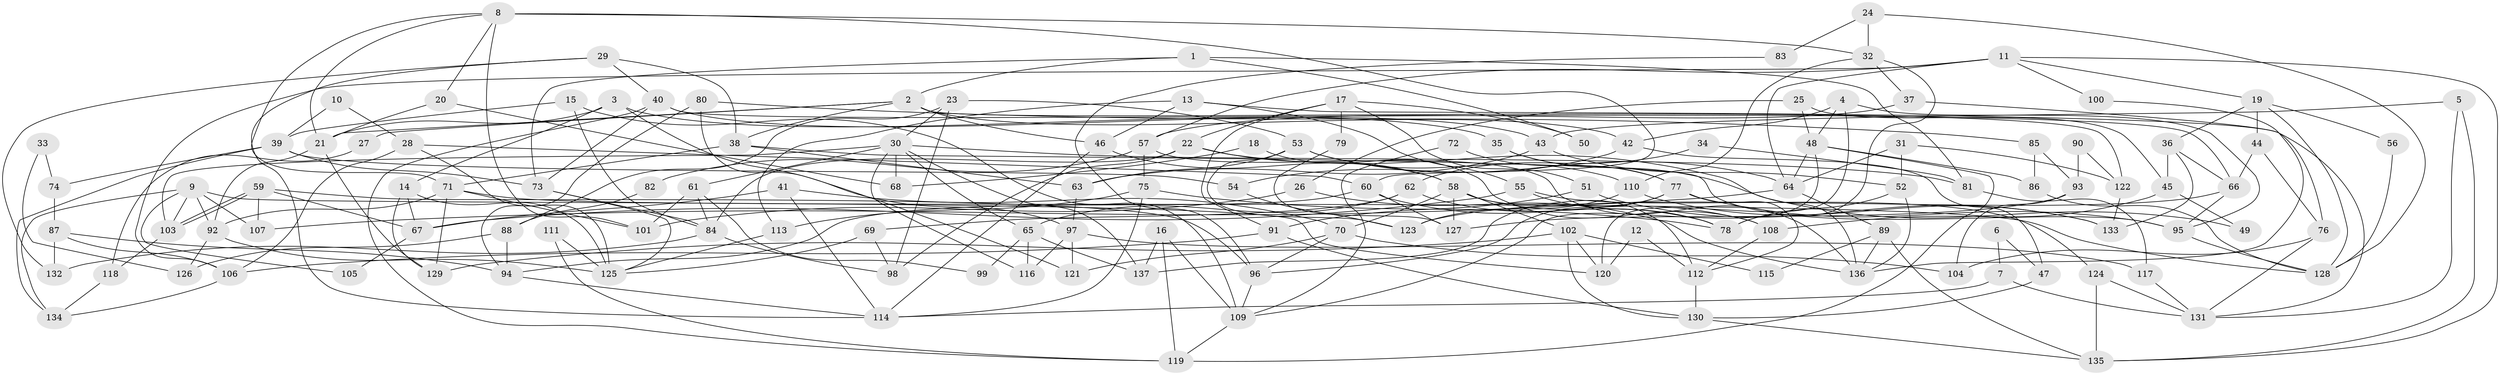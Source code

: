 // coarse degree distribution, {7: 0.13043478260869565, 8: 0.10144927536231885, 3: 0.13043478260869565, 6: 0.17391304347826086, 4: 0.2463768115942029, 5: 0.13043478260869565, 9: 0.014492753623188406, 10: 0.043478260869565216, 2: 0.028985507246376812}
// Generated by graph-tools (version 1.1) at 2025/37/03/04/25 23:37:04]
// undirected, 137 vertices, 274 edges
graph export_dot {
  node [color=gray90,style=filled];
  1;
  2;
  3;
  4;
  5;
  6;
  7;
  8;
  9;
  10;
  11;
  12;
  13;
  14;
  15;
  16;
  17;
  18;
  19;
  20;
  21;
  22;
  23;
  24;
  25;
  26;
  27;
  28;
  29;
  30;
  31;
  32;
  33;
  34;
  35;
  36;
  37;
  38;
  39;
  40;
  41;
  42;
  43;
  44;
  45;
  46;
  47;
  48;
  49;
  50;
  51;
  52;
  53;
  54;
  55;
  56;
  57;
  58;
  59;
  60;
  61;
  62;
  63;
  64;
  65;
  66;
  67;
  68;
  69;
  70;
  71;
  72;
  73;
  74;
  75;
  76;
  77;
  78;
  79;
  80;
  81;
  82;
  83;
  84;
  85;
  86;
  87;
  88;
  89;
  90;
  91;
  92;
  93;
  94;
  95;
  96;
  97;
  98;
  99;
  100;
  101;
  102;
  103;
  104;
  105;
  106;
  107;
  108;
  109;
  110;
  111;
  112;
  113;
  114;
  115;
  116;
  117;
  118;
  119;
  120;
  121;
  122;
  123;
  124;
  125;
  126;
  127;
  128;
  129;
  130;
  131;
  132;
  133;
  134;
  135;
  136;
  137;
  1 -- 73;
  1 -- 2;
  1 -- 50;
  1 -- 81;
  2 -- 21;
  2 -- 38;
  2 -- 27;
  2 -- 42;
  2 -- 46;
  2 -- 122;
  3 -- 21;
  3 -- 35;
  3 -- 14;
  3 -- 97;
  4 -- 95;
  4 -- 48;
  4 -- 42;
  4 -- 120;
  5 -- 43;
  5 -- 135;
  5 -- 131;
  6 -- 47;
  6 -- 7;
  7 -- 131;
  7 -- 114;
  8 -- 71;
  8 -- 60;
  8 -- 20;
  8 -- 21;
  8 -- 32;
  8 -- 101;
  9 -- 120;
  9 -- 107;
  9 -- 92;
  9 -- 103;
  9 -- 105;
  9 -- 134;
  10 -- 28;
  10 -- 39;
  11 -- 106;
  11 -- 57;
  11 -- 19;
  11 -- 64;
  11 -- 100;
  11 -- 135;
  12 -- 120;
  12 -- 112;
  13 -- 131;
  13 -- 46;
  13 -- 55;
  13 -- 113;
  14 -- 129;
  14 -- 67;
  14 -- 125;
  15 -- 109;
  15 -- 84;
  15 -- 39;
  16 -- 119;
  16 -- 109;
  16 -- 137;
  17 -- 22;
  17 -- 91;
  17 -- 50;
  17 -- 51;
  17 -- 79;
  18 -- 68;
  18 -- 108;
  19 -- 36;
  19 -- 44;
  19 -- 56;
  19 -- 128;
  20 -- 21;
  20 -- 68;
  21 -- 92;
  21 -- 129;
  22 -- 58;
  22 -- 84;
  22 -- 49;
  22 -- 98;
  23 -- 30;
  23 -- 98;
  23 -- 53;
  23 -- 88;
  24 -- 128;
  24 -- 32;
  24 -- 83;
  25 -- 48;
  25 -- 26;
  25 -- 45;
  26 -- 136;
  26 -- 101;
  27 -- 118;
  28 -- 106;
  28 -- 125;
  28 -- 60;
  29 -- 114;
  29 -- 38;
  29 -- 40;
  29 -- 132;
  30 -- 137;
  30 -- 103;
  30 -- 61;
  30 -- 65;
  30 -- 68;
  30 -- 81;
  30 -- 116;
  31 -- 64;
  31 -- 52;
  31 -- 122;
  32 -- 110;
  32 -- 37;
  32 -- 78;
  33 -- 126;
  33 -- 74;
  34 -- 81;
  34 -- 62;
  35 -- 77;
  35 -- 136;
  36 -- 133;
  36 -- 66;
  36 -- 45;
  37 -- 57;
  37 -- 76;
  38 -- 95;
  38 -- 63;
  38 -- 71;
  39 -- 73;
  39 -- 54;
  39 -- 74;
  39 -- 134;
  40 -- 73;
  40 -- 43;
  40 -- 66;
  40 -- 119;
  41 -- 114;
  41 -- 70;
  41 -- 67;
  42 -- 47;
  42 -- 54;
  43 -- 63;
  43 -- 52;
  44 -- 76;
  44 -- 66;
  45 -- 49;
  45 -- 108;
  46 -- 58;
  46 -- 114;
  47 -- 130;
  48 -- 119;
  48 -- 64;
  48 -- 86;
  48 -- 109;
  51 -- 133;
  51 -- 91;
  52 -- 78;
  52 -- 136;
  53 -- 123;
  53 -- 63;
  53 -- 64;
  53 -- 110;
  54 -- 123;
  55 -- 67;
  55 -- 78;
  55 -- 124;
  56 -- 128;
  57 -- 136;
  57 -- 75;
  57 -- 82;
  58 -- 78;
  58 -- 102;
  58 -- 70;
  58 -- 112;
  58 -- 127;
  59 -- 67;
  59 -- 103;
  59 -- 103;
  59 -- 96;
  59 -- 107;
  60 -- 108;
  60 -- 94;
  60 -- 127;
  61 -- 101;
  61 -- 84;
  61 -- 99;
  62 -- 78;
  62 -- 65;
  62 -- 69;
  63 -- 97;
  64 -- 89;
  64 -- 107;
  65 -- 137;
  65 -- 99;
  65 -- 116;
  66 -- 95;
  66 -- 123;
  67 -- 105;
  69 -- 125;
  69 -- 98;
  70 -- 121;
  70 -- 96;
  70 -- 104;
  71 -- 92;
  71 -- 101;
  71 -- 128;
  71 -- 129;
  72 -- 77;
  72 -- 109;
  73 -- 125;
  73 -- 84;
  74 -- 87;
  75 -- 78;
  75 -- 114;
  75 -- 113;
  76 -- 131;
  76 -- 104;
  77 -- 95;
  77 -- 96;
  77 -- 112;
  77 -- 137;
  79 -- 127;
  80 -- 94;
  80 -- 85;
  80 -- 121;
  81 -- 117;
  82 -- 88;
  83 -- 96;
  84 -- 98;
  84 -- 132;
  85 -- 93;
  85 -- 86;
  86 -- 128;
  87 -- 132;
  87 -- 106;
  87 -- 94;
  88 -- 94;
  88 -- 126;
  89 -- 135;
  89 -- 115;
  89 -- 136;
  90 -- 93;
  90 -- 122;
  91 -- 130;
  91 -- 106;
  92 -- 125;
  92 -- 126;
  93 -- 104;
  93 -- 127;
  94 -- 114;
  95 -- 128;
  96 -- 109;
  97 -- 116;
  97 -- 117;
  97 -- 121;
  100 -- 136;
  102 -- 129;
  102 -- 130;
  102 -- 115;
  102 -- 120;
  103 -- 118;
  106 -- 134;
  108 -- 112;
  109 -- 119;
  110 -- 123;
  110 -- 133;
  111 -- 125;
  111 -- 119;
  112 -- 130;
  113 -- 125;
  117 -- 131;
  118 -- 134;
  122 -- 133;
  124 -- 131;
  124 -- 135;
  130 -- 135;
}
